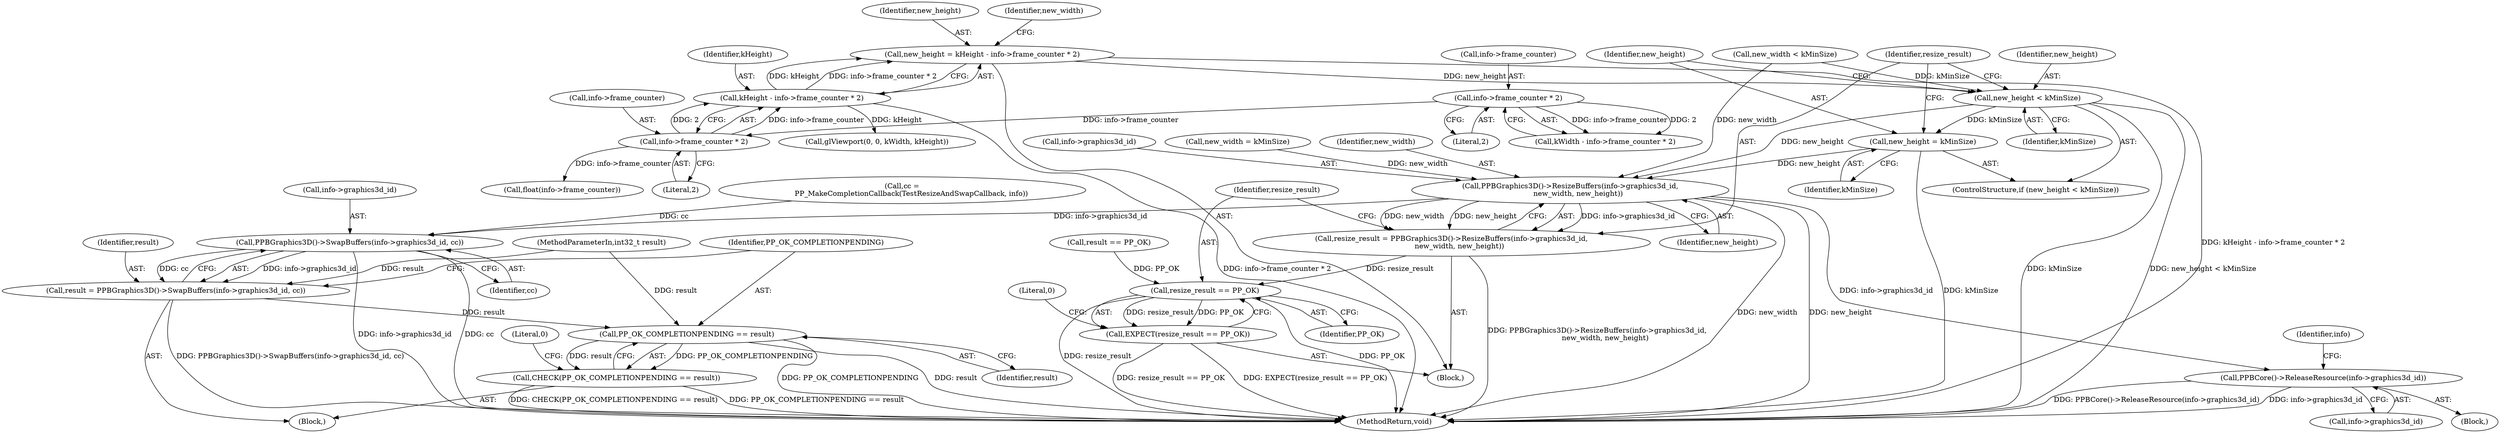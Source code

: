 digraph "0_Chrome_c96312d46205ea82764aba6255ecbb8dd5f57d11_0@integer" {
"1000131" [label="(Call,new_height = kHeight - info->frame_counter * 2)"];
"1000133" [label="(Call,kHeight - info->frame_counter * 2)"];
"1000135" [label="(Call,info->frame_counter * 2)"];
"1000125" [label="(Call,info->frame_counter * 2)"];
"1000148" [label="(Call,new_height < kMinSize)"];
"1000151" [label="(Call,new_height = kMinSize)"];
"1000157" [label="(Call,PPBGraphics3D()->ResizeBuffers(info->graphics3d_id,\n       new_width, new_height))"];
"1000155" [label="(Call,resize_result = PPBGraphics3D()->ResizeBuffers(info->graphics3d_id,\n       new_width, new_height))"];
"1000164" [label="(Call,resize_result == PP_OK)"];
"1000163" [label="(Call,EXPECT(resize_result == PP_OK))"];
"1000216" [label="(Call,PPBGraphics3D()->SwapBuffers(info->graphics3d_id, cc))"];
"1000214" [label="(Call,result = PPBGraphics3D()->SwapBuffers(info->graphics3d_id, cc))"];
"1000222" [label="(Call,PP_OK_COMPLETIONPENDING == result)"];
"1000221" [label="(Call,CHECK(PP_OK_COMPLETIONPENDING == result))"];
"1000227" [label="(Call,PPBCore()->ReleaseResource(info->graphics3d_id))"];
"1000217" [label="(Call,info->graphics3d_id)"];
"1000132" [label="(Identifier,new_height)"];
"1000111" [label="(Call,result == PP_OK)"];
"1000131" [label="(Call,new_height = kHeight - info->frame_counter * 2)"];
"1000235" [label="(Literal,0)"];
"1000153" [label="(Identifier,kMinSize)"];
"1000161" [label="(Identifier,new_width)"];
"1000226" [label="(Block,)"];
"1000166" [label="(Identifier,PP_OK)"];
"1000133" [label="(Call,kHeight - info->frame_counter * 2)"];
"1000129" [label="(Literal,2)"];
"1000142" [label="(Identifier,new_width)"];
"1000126" [label="(Call,info->frame_counter)"];
"1000135" [label="(Call,info->frame_counter * 2)"];
"1000163" [label="(Call,EXPECT(resize_result == PP_OK))"];
"1000206" [label="(Block,)"];
"1000155" [label="(Call,resize_result = PPBGraphics3D()->ResizeBuffers(info->graphics3d_id,\n       new_width, new_height))"];
"1000162" [label="(Identifier,new_height)"];
"1000152" [label="(Identifier,new_height)"];
"1000214" [label="(Call,result = PPBGraphics3D()->SwapBuffers(info->graphics3d_id, cc))"];
"1000125" [label="(Call,info->frame_counter * 2)"];
"1000141" [label="(Call,new_width < kMinSize)"];
"1000147" [label="(ControlStructure,if (new_height < kMinSize))"];
"1000232" [label="(Identifier,info)"];
"1000223" [label="(Identifier,PP_OK_COMPLETIONPENDING)"];
"1000215" [label="(Identifier,result)"];
"1000158" [label="(Call,info->graphics3d_id)"];
"1000220" [label="(Identifier,cc)"];
"1000208" [label="(Call,cc =\n        PP_MakeCompletionCallback(TestResizeAndSwapCallback, info))"];
"1000104" [label="(MethodParameterIn,int32_t result)"];
"1000151" [label="(Call,new_height = kMinSize)"];
"1000139" [label="(Literal,2)"];
"1000105" [label="(Block,)"];
"1000148" [label="(Call,new_height < kMinSize)"];
"1000167" [label="(Call,glViewport(0, 0, kWidth, kHeight))"];
"1000221" [label="(Call,CHECK(PP_OK_COMPLETIONPENDING == result))"];
"1000228" [label="(Call,info->graphics3d_id)"];
"1000134" [label="(Identifier,kHeight)"];
"1000227" [label="(Call,PPBCore()->ReleaseResource(info->graphics3d_id))"];
"1000222" [label="(Call,PP_OK_COMPLETIONPENDING == result)"];
"1000224" [label="(Identifier,result)"];
"1000176" [label="(Call,float(info->frame_counter))"];
"1000168" [label="(Literal,0)"];
"1000144" [label="(Call,new_width = kMinSize)"];
"1000150" [label="(Identifier,kMinSize)"];
"1000165" [label="(Identifier,resize_result)"];
"1000236" [label="(MethodReturn,void)"];
"1000157" [label="(Call,PPBGraphics3D()->ResizeBuffers(info->graphics3d_id,\n       new_width, new_height))"];
"1000123" [label="(Call,kWidth - info->frame_counter * 2)"];
"1000149" [label="(Identifier,new_height)"];
"1000216" [label="(Call,PPBGraphics3D()->SwapBuffers(info->graphics3d_id, cc))"];
"1000156" [label="(Identifier,resize_result)"];
"1000164" [label="(Call,resize_result == PP_OK)"];
"1000136" [label="(Call,info->frame_counter)"];
"1000131" -> "1000105"  [label="AST: "];
"1000131" -> "1000133"  [label="CFG: "];
"1000132" -> "1000131"  [label="AST: "];
"1000133" -> "1000131"  [label="AST: "];
"1000142" -> "1000131"  [label="CFG: "];
"1000131" -> "1000236"  [label="DDG: kHeight - info->frame_counter * 2"];
"1000133" -> "1000131"  [label="DDG: kHeight"];
"1000133" -> "1000131"  [label="DDG: info->frame_counter * 2"];
"1000131" -> "1000148"  [label="DDG: new_height"];
"1000133" -> "1000135"  [label="CFG: "];
"1000134" -> "1000133"  [label="AST: "];
"1000135" -> "1000133"  [label="AST: "];
"1000133" -> "1000236"  [label="DDG: info->frame_counter * 2"];
"1000135" -> "1000133"  [label="DDG: info->frame_counter"];
"1000135" -> "1000133"  [label="DDG: 2"];
"1000133" -> "1000167"  [label="DDG: kHeight"];
"1000135" -> "1000139"  [label="CFG: "];
"1000136" -> "1000135"  [label="AST: "];
"1000139" -> "1000135"  [label="AST: "];
"1000125" -> "1000135"  [label="DDG: info->frame_counter"];
"1000135" -> "1000176"  [label="DDG: info->frame_counter"];
"1000125" -> "1000123"  [label="AST: "];
"1000125" -> "1000129"  [label="CFG: "];
"1000126" -> "1000125"  [label="AST: "];
"1000129" -> "1000125"  [label="AST: "];
"1000123" -> "1000125"  [label="CFG: "];
"1000125" -> "1000123"  [label="DDG: info->frame_counter"];
"1000125" -> "1000123"  [label="DDG: 2"];
"1000148" -> "1000147"  [label="AST: "];
"1000148" -> "1000150"  [label="CFG: "];
"1000149" -> "1000148"  [label="AST: "];
"1000150" -> "1000148"  [label="AST: "];
"1000152" -> "1000148"  [label="CFG: "];
"1000156" -> "1000148"  [label="CFG: "];
"1000148" -> "1000236"  [label="DDG: new_height < kMinSize"];
"1000148" -> "1000236"  [label="DDG: kMinSize"];
"1000141" -> "1000148"  [label="DDG: kMinSize"];
"1000148" -> "1000151"  [label="DDG: kMinSize"];
"1000148" -> "1000157"  [label="DDG: new_height"];
"1000151" -> "1000147"  [label="AST: "];
"1000151" -> "1000153"  [label="CFG: "];
"1000152" -> "1000151"  [label="AST: "];
"1000153" -> "1000151"  [label="AST: "];
"1000156" -> "1000151"  [label="CFG: "];
"1000151" -> "1000236"  [label="DDG: kMinSize"];
"1000151" -> "1000157"  [label="DDG: new_height"];
"1000157" -> "1000155"  [label="AST: "];
"1000157" -> "1000162"  [label="CFG: "];
"1000158" -> "1000157"  [label="AST: "];
"1000161" -> "1000157"  [label="AST: "];
"1000162" -> "1000157"  [label="AST: "];
"1000155" -> "1000157"  [label="CFG: "];
"1000157" -> "1000236"  [label="DDG: new_height"];
"1000157" -> "1000236"  [label="DDG: new_width"];
"1000157" -> "1000155"  [label="DDG: info->graphics3d_id"];
"1000157" -> "1000155"  [label="DDG: new_width"];
"1000157" -> "1000155"  [label="DDG: new_height"];
"1000141" -> "1000157"  [label="DDG: new_width"];
"1000144" -> "1000157"  [label="DDG: new_width"];
"1000157" -> "1000216"  [label="DDG: info->graphics3d_id"];
"1000157" -> "1000227"  [label="DDG: info->graphics3d_id"];
"1000155" -> "1000105"  [label="AST: "];
"1000156" -> "1000155"  [label="AST: "];
"1000165" -> "1000155"  [label="CFG: "];
"1000155" -> "1000236"  [label="DDG: PPBGraphics3D()->ResizeBuffers(info->graphics3d_id,\n       new_width, new_height)"];
"1000155" -> "1000164"  [label="DDG: resize_result"];
"1000164" -> "1000163"  [label="AST: "];
"1000164" -> "1000166"  [label="CFG: "];
"1000165" -> "1000164"  [label="AST: "];
"1000166" -> "1000164"  [label="AST: "];
"1000163" -> "1000164"  [label="CFG: "];
"1000164" -> "1000236"  [label="DDG: PP_OK"];
"1000164" -> "1000236"  [label="DDG: resize_result"];
"1000164" -> "1000163"  [label="DDG: resize_result"];
"1000164" -> "1000163"  [label="DDG: PP_OK"];
"1000111" -> "1000164"  [label="DDG: PP_OK"];
"1000163" -> "1000105"  [label="AST: "];
"1000168" -> "1000163"  [label="CFG: "];
"1000163" -> "1000236"  [label="DDG: resize_result == PP_OK"];
"1000163" -> "1000236"  [label="DDG: EXPECT(resize_result == PP_OK)"];
"1000216" -> "1000214"  [label="AST: "];
"1000216" -> "1000220"  [label="CFG: "];
"1000217" -> "1000216"  [label="AST: "];
"1000220" -> "1000216"  [label="AST: "];
"1000214" -> "1000216"  [label="CFG: "];
"1000216" -> "1000236"  [label="DDG: info->graphics3d_id"];
"1000216" -> "1000236"  [label="DDG: cc"];
"1000216" -> "1000214"  [label="DDG: info->graphics3d_id"];
"1000216" -> "1000214"  [label="DDG: cc"];
"1000208" -> "1000216"  [label="DDG: cc"];
"1000214" -> "1000206"  [label="AST: "];
"1000215" -> "1000214"  [label="AST: "];
"1000223" -> "1000214"  [label="CFG: "];
"1000214" -> "1000236"  [label="DDG: PPBGraphics3D()->SwapBuffers(info->graphics3d_id, cc)"];
"1000104" -> "1000214"  [label="DDG: result"];
"1000214" -> "1000222"  [label="DDG: result"];
"1000222" -> "1000221"  [label="AST: "];
"1000222" -> "1000224"  [label="CFG: "];
"1000223" -> "1000222"  [label="AST: "];
"1000224" -> "1000222"  [label="AST: "];
"1000221" -> "1000222"  [label="CFG: "];
"1000222" -> "1000236"  [label="DDG: PP_OK_COMPLETIONPENDING"];
"1000222" -> "1000236"  [label="DDG: result"];
"1000222" -> "1000221"  [label="DDG: PP_OK_COMPLETIONPENDING"];
"1000222" -> "1000221"  [label="DDG: result"];
"1000104" -> "1000222"  [label="DDG: result"];
"1000221" -> "1000206"  [label="AST: "];
"1000235" -> "1000221"  [label="CFG: "];
"1000221" -> "1000236"  [label="DDG: CHECK(PP_OK_COMPLETIONPENDING == result)"];
"1000221" -> "1000236"  [label="DDG: PP_OK_COMPLETIONPENDING == result"];
"1000227" -> "1000226"  [label="AST: "];
"1000227" -> "1000228"  [label="CFG: "];
"1000228" -> "1000227"  [label="AST: "];
"1000232" -> "1000227"  [label="CFG: "];
"1000227" -> "1000236"  [label="DDG: PPBCore()->ReleaseResource(info->graphics3d_id)"];
"1000227" -> "1000236"  [label="DDG: info->graphics3d_id"];
}
